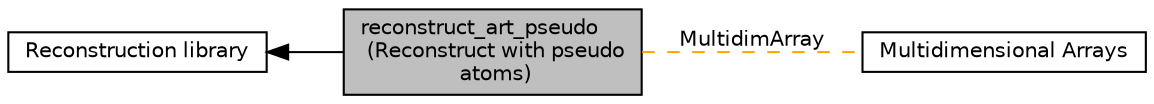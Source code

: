 digraph "reconstruct_art_pseudo (Reconstruct with pseudo atoms)"
{
  edge [fontname="Helvetica",fontsize="10",labelfontname="Helvetica",labelfontsize="10"];
  node [fontname="Helvetica",fontsize="10",shape=record];
  rankdir=LR;
  Node2 [label="Multidimensional Arrays",height=0.2,width=0.4,color="black", fillcolor="white", style="filled",URL="$group__MultidimensionalArrays.html"];
  Node1 [label="Reconstruction library",height=0.2,width=0.4,color="black", fillcolor="white", style="filled",URL="$group__ReconsLibrary.html"];
  Node0 [label="reconstruct_art_pseudo\l (Reconstruct with pseudo\l atoms)",height=0.2,width=0.4,color="black", fillcolor="grey75", style="filled", fontcolor="black"];
  Node1->Node0 [shape=plaintext, dir="back", style="solid"];
  Node0->Node2 [shape=plaintext, label="MultidimArray", color="orange", dir="none", style="dashed"];
}
